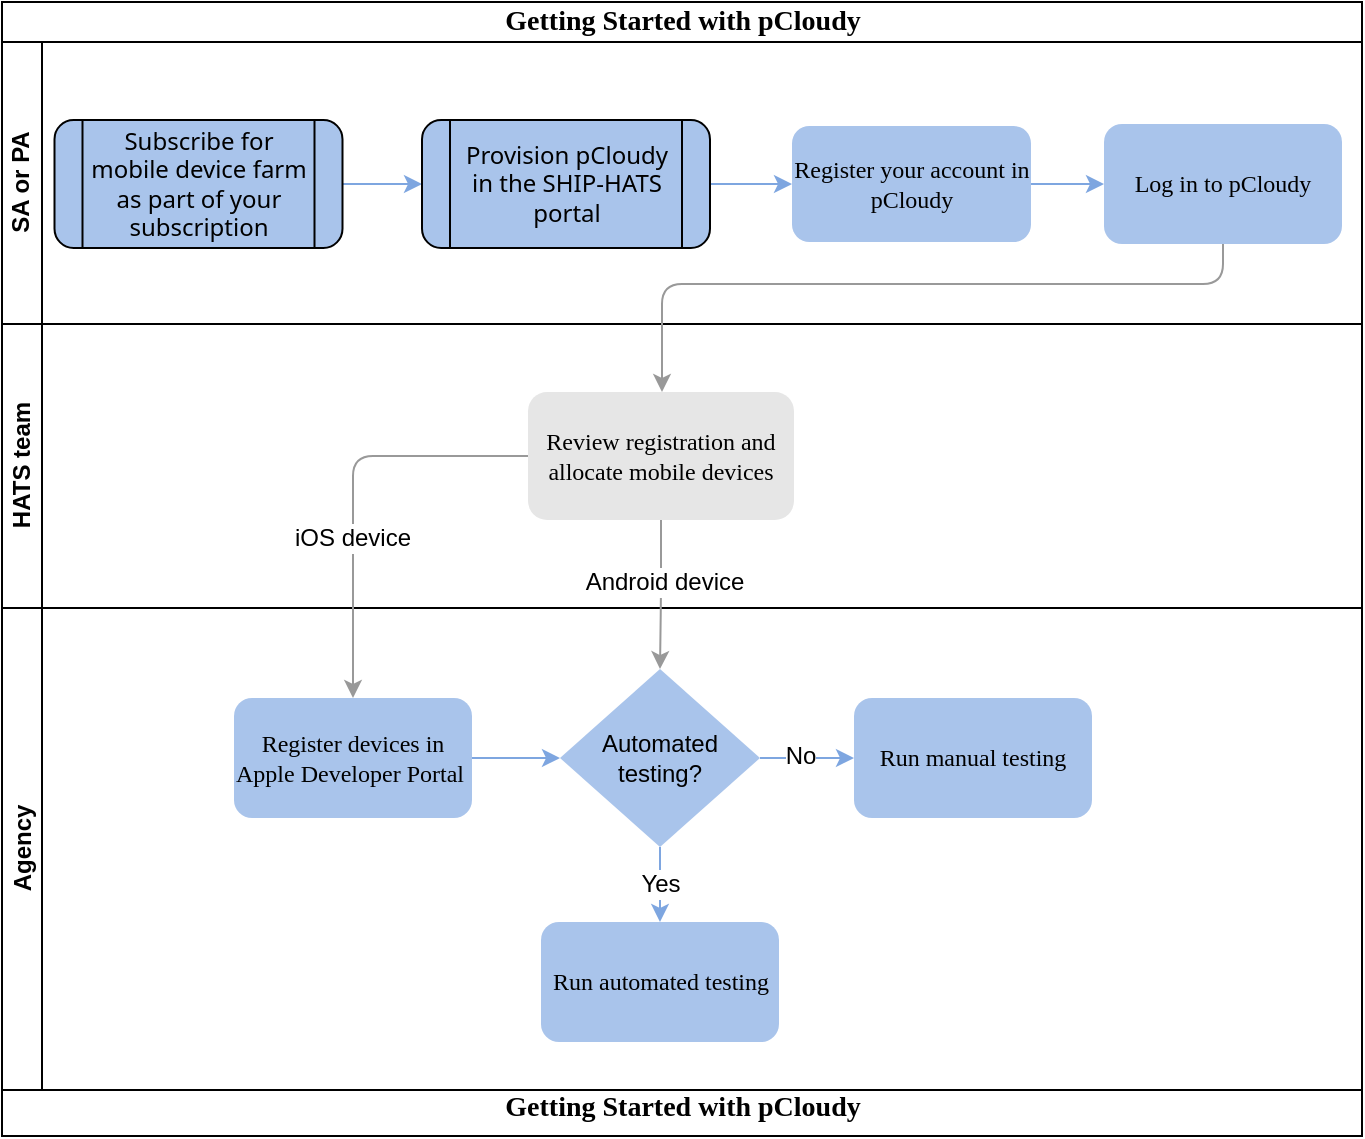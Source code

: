 <mxfile version="19.0.3" type="device"><diagram name="onboarding-to-portal" id="aSGotrHutwp_zWuaQlem"><mxGraphModel dx="946" dy="591" grid="0" gridSize="10" guides="1" tooltips="1" connect="1" arrows="1" fold="1" page="1" pageScale="1" pageWidth="1100" pageHeight="850" background="none" math="0" shadow="0"><root><mxCell id="5DZWeC8u5XHzl4ulP6Zw-0"/><mxCell id="5DZWeC8u5XHzl4ulP6Zw-1" parent="5DZWeC8u5XHzl4ulP6Zw-0"/><mxCell id="5DZWeC8u5XHzl4ulP6Zw-2" value="&lt;span style=&quot;font-size: 14px;&quot;&gt;Getting Started with pCloudy&lt;/span&gt;" style="swimlane;html=1;childLayout=stackLayout;horizontal=1;startSize=20;horizontalStack=0;rounded=0;shadow=0;labelBackgroundColor=none;strokeWidth=1;fontFamily=Verdana;fontSize=8;align=center;strokeColor=#000000;" parent="5DZWeC8u5XHzl4ulP6Zw-1" vertex="1"><mxGeometry x="180" y="80" width="680" height="567" as="geometry"><mxRectangle x="180" y="80" width="285" height="20" as="alternateBounds"/></mxGeometry></mxCell><mxCell id="5DZWeC8u5XHzl4ulP6Zw-9" value="SA or PA" style="swimlane;html=1;startSize=20;horizontal=0;strokeColor=#000000;" parent="5DZWeC8u5XHzl4ulP6Zw-2" vertex="1"><mxGeometry y="20" width="680" height="141" as="geometry"><mxRectangle y="20" width="680" height="20" as="alternateBounds"/></mxGeometry></mxCell><mxCell id="5DZWeC8u5XHzl4ulP6Zw-10" value="" style="edgeStyle=orthogonalEdgeStyle;rounded=1;orthogonalLoop=1;jettySize=auto;html=1;fontSize=8;entryX=0;entryY=0.5;entryDx=0;entryDy=0;strokeColor=#7EA6E0;fillColor=#7EA6E0;exitX=1;exitY=0.5;exitDx=0;exitDy=0;" parent="5DZWeC8u5XHzl4ulP6Zw-9" source="KQXaIfferim1tgfpCK39-0" target="IC0FXTJAfZ3Ny75G51UI-0" edge="1"><mxGeometry relative="1" as="geometry"><mxPoint x="90" y="104" as="targetPoint"/><mxPoint x="98" y="156" as="sourcePoint"/></mxGeometry></mxCell><mxCell id="5DZWeC8u5XHzl4ulP6Zw-18" value="&lt;font style=&quot;font-size: 12px;&quot;&gt;Log in to pCloudy&lt;/font&gt;" style="rounded=1;whiteSpace=wrap;html=1;fontFamily=Verdana;fontSize=8;fillColor=#A9C4EB;strokeColor=none;" parent="5DZWeC8u5XHzl4ulP6Zw-9" vertex="1"><mxGeometry x="551" y="41" width="119" height="60" as="geometry"/></mxCell><mxCell id="KQXaIfferim1tgfpCK39-16" value="" style="edgeStyle=orthogonalEdgeStyle;rounded=1;orthogonalLoop=1;jettySize=auto;html=1;fontSize=12;strokeColor=#7EA6E0;" parent="5DZWeC8u5XHzl4ulP6Zw-9" source="IC0FXTJAfZ3Ny75G51UI-0" target="5DZWeC8u5XHzl4ulP6Zw-18" edge="1"><mxGeometry relative="1" as="geometry"/></mxCell><mxCell id="IC0FXTJAfZ3Ny75G51UI-0" value="&lt;font style=&quot;font-size: 12px;&quot;&gt;Register your account in pCloudy&lt;/font&gt;" style="rounded=1;whiteSpace=wrap;html=1;fontFamily=Verdana;fontSize=8;fillColor=#A9C4EB;strokeColor=none;" parent="5DZWeC8u5XHzl4ulP6Zw-9" vertex="1"><mxGeometry x="395" y="42" width="119.5" height="58" as="geometry"/></mxCell><mxCell id="KQXaIfferim1tgfpCK39-1" value="" style="edgeStyle=orthogonalEdgeStyle;rounded=1;orthogonalLoop=1;jettySize=auto;html=1;fontSize=12;strokeColor=#7EA6E0;" parent="5DZWeC8u5XHzl4ulP6Zw-9" source="wSceNjwVVu2S7pYWaYia-4" target="KQXaIfferim1tgfpCK39-0" edge="1"><mxGeometry relative="1" as="geometry"/></mxCell><mxCell id="wSceNjwVVu2S7pYWaYia-4" value="&lt;font style=&quot;font-size: 12px;&quot;&gt;&lt;span style=&quot;font-family: &amp;quot;Source Sans Pro&amp;quot;, &amp;quot;system-ui&amp;quot;, -apple-system, &amp;quot;Segoe UI&amp;quot;, &amp;quot;Helvetica Neue&amp;quot;, Helvetica, Arial, sans-serif; text-align: left;&quot;&gt;Subscribe for mobile device farm as part of your subscription&lt;/span&gt;&lt;/font&gt;" style="shape=process;whiteSpace=wrap;html=1;backgroundOutline=1;fontFamily=Verdana;fontSize=12;fillColor=#A9C4EB;rounded=1;" parent="5DZWeC8u5XHzl4ulP6Zw-9" vertex="1"><mxGeometry x="26.25" y="39" width="144" height="64" as="geometry"/></mxCell><mxCell id="KQXaIfferim1tgfpCK39-0" value="&lt;font style=&quot;font-size: 12px;&quot;&gt;&lt;span style=&quot;font-family: &amp;quot;Source Sans Pro&amp;quot;, &amp;quot;system-ui&amp;quot;, -apple-system, &amp;quot;Segoe UI&amp;quot;, &amp;quot;Helvetica Neue&amp;quot;, Helvetica, Arial, sans-serif; text-align: left;&quot;&gt;Provision pCloudy in the SHIP-HATS portal&lt;/span&gt;&lt;/font&gt;" style="shape=process;whiteSpace=wrap;html=1;backgroundOutline=1;fontFamily=Verdana;fontSize=12;fillColor=#A9C4EB;rounded=1;" parent="5DZWeC8u5XHzl4ulP6Zw-9" vertex="1"><mxGeometry x="210" y="39" width="144" height="64" as="geometry"/></mxCell><mxCell id="5DZWeC8u5XHzl4ulP6Zw-24" value="HATS team" style="swimlane;html=1;startSize=20;horizontal=0;strokeColor=#000000;" parent="5DZWeC8u5XHzl4ulP6Zw-2" vertex="1"><mxGeometry y="161" width="680" height="142" as="geometry"/></mxCell><mxCell id="5DZWeC8u5XHzl4ulP6Zw-25" value="&lt;font style=&quot;font-size: 12px;&quot;&gt;Review registration and allocate mobile devices&lt;/font&gt;" style="rounded=1;whiteSpace=wrap;html=1;fontFamily=Verdana;fontSize=8;strokeColor=none;fillColor=#E6E6E6;" parent="5DZWeC8u5XHzl4ulP6Zw-24" vertex="1"><mxGeometry x="263" y="34" width="133" height="64" as="geometry"/></mxCell><mxCell id="IC0FXTJAfZ3Ny75G51UI-2" style="edgeStyle=orthogonalEdgeStyle;rounded=1;orthogonalLoop=1;jettySize=auto;html=1;fontFamily=Verdana;fontSize=10;strokeColor=#999999;fillColor=#B3B3B3;exitX=0.5;exitY=1;exitDx=0;exitDy=0;" parent="5DZWeC8u5XHzl4ulP6Zw-2" source="5DZWeC8u5XHzl4ulP6Zw-18" target="5DZWeC8u5XHzl4ulP6Zw-25" edge="1"><mxGeometry relative="1" as="geometry"><Array as="points"><mxPoint x="610" y="141"/><mxPoint x="330" y="141"/></Array></mxGeometry></mxCell><mxCell id="KQXaIfferim1tgfpCK39-11" value="Agency" style="swimlane;html=1;startSize=20;horizontal=0;strokeColor=#000000;" parent="5DZWeC8u5XHzl4ulP6Zw-2" vertex="1"><mxGeometry y="303" width="680" height="241" as="geometry"/></mxCell><mxCell id="KQXaIfferim1tgfpCK39-23" value="" style="edgeStyle=orthogonalEdgeStyle;rounded=1;orthogonalLoop=1;jettySize=auto;html=1;fontSize=12;strokeColor=#7EA6E0;" parent="KQXaIfferim1tgfpCK39-11" source="KQXaIfferim1tgfpCK39-14" target="KQXaIfferim1tgfpCK39-18" edge="1"><mxGeometry relative="1" as="geometry"/></mxCell><mxCell id="KQXaIfferim1tgfpCK39-14" value="&lt;span style=&quot;font-size: 12px;&quot;&gt;Register devices in Apple Developer Portal&amp;nbsp;&lt;/span&gt;" style="rounded=1;whiteSpace=wrap;html=1;fontFamily=Verdana;fontSize=8;align=center;fillColor=#A9C4EB;strokeColor=none;" parent="KQXaIfferim1tgfpCK39-11" vertex="1"><mxGeometry x="116" y="45" width="119" height="60" as="geometry"/></mxCell><mxCell id="KQXaIfferim1tgfpCK39-17" value="&lt;span style=&quot;font-size: 12px;&quot;&gt;Run automated testing&lt;/span&gt;" style="rounded=1;whiteSpace=wrap;html=1;fontFamily=Verdana;fontSize=8;align=center;fillColor=#A9C4EB;strokeColor=none;" parent="KQXaIfferim1tgfpCK39-11" vertex="1"><mxGeometry x="269.5" y="157" width="119" height="60" as="geometry"/></mxCell><mxCell id="KQXaIfferim1tgfpCK39-20" value="Yes" style="edgeStyle=orthogonalEdgeStyle;rounded=1;orthogonalLoop=1;jettySize=auto;html=1;fontSize=12;strokeColor=#7EA6E0;" parent="KQXaIfferim1tgfpCK39-11" source="KQXaIfferim1tgfpCK39-18" target="KQXaIfferim1tgfpCK39-17" edge="1"><mxGeometry relative="1" as="geometry"/></mxCell><mxCell id="KQXaIfferim1tgfpCK39-22" value="" style="edgeStyle=orthogonalEdgeStyle;rounded=1;orthogonalLoop=1;jettySize=auto;html=1;fontSize=12;strokeColor=#7EA6E0;" parent="KQXaIfferim1tgfpCK39-11" source="KQXaIfferim1tgfpCK39-18" target="KQXaIfferim1tgfpCK39-21" edge="1"><mxGeometry relative="1" as="geometry"/></mxCell><mxCell id="KQXaIfferim1tgfpCK39-26" value="No" style="edgeLabel;html=1;align=center;verticalAlign=middle;resizable=0;points=[];fontSize=12;" parent="KQXaIfferim1tgfpCK39-22" vertex="1" connectable="0"><mxGeometry x="-0.18" y="1" relative="1" as="geometry"><mxPoint as="offset"/></mxGeometry></mxCell><mxCell id="KQXaIfferim1tgfpCK39-18" value="Automated testing?" style="rhombus;whiteSpace=wrap;html=1;labelBackgroundColor=none;fontSize=12;fillColor=#A9C4EB;strokeColor=none;" parent="KQXaIfferim1tgfpCK39-11" vertex="1"><mxGeometry x="279" y="30.5" width="100" height="89" as="geometry"/></mxCell><mxCell id="KQXaIfferim1tgfpCK39-21" value="&lt;span style=&quot;font-size: 12px;&quot;&gt;Run manual testing&lt;/span&gt;" style="rounded=1;whiteSpace=wrap;html=1;fontFamily=Verdana;fontSize=8;align=center;fillColor=#A9C4EB;strokeColor=none;" parent="KQXaIfferim1tgfpCK39-11" vertex="1"><mxGeometry x="426" y="45" width="119" height="60" as="geometry"/></mxCell><mxCell id="Re6kIpk6561P3j2RohtO-0" value="&lt;span style=&quot;font-size: 14px; font-weight: 700;&quot;&gt;Getting Started with pCloudy&lt;/span&gt;" style="text;html=1;align=center;verticalAlign=middle;resizable=0;points=[];autosize=1;strokeColor=none;fillColor=none;fontSize=10;fontFamily=Verdana;" parent="5DZWeC8u5XHzl4ulP6Zw-2" vertex="1"><mxGeometry y="544" width="680" height="18" as="geometry"/></mxCell><mxCell id="KQXaIfferim1tgfpCK39-19" value="" style="edgeStyle=orthogonalEdgeStyle;rounded=1;orthogonalLoop=1;jettySize=auto;html=1;fontSize=12;strokeColor=#999999;" parent="5DZWeC8u5XHzl4ulP6Zw-2" source="5DZWeC8u5XHzl4ulP6Zw-25" target="KQXaIfferim1tgfpCK39-18" edge="1"><mxGeometry relative="1" as="geometry"/></mxCell><mxCell id="KQXaIfferim1tgfpCK39-25" value="Android device" style="edgeLabel;html=1;align=center;verticalAlign=middle;resizable=0;points=[];fontSize=12;" parent="KQXaIfferim1tgfpCK39-19" vertex="1" connectable="0"><mxGeometry x="-0.182" y="1" relative="1" as="geometry"><mxPoint as="offset"/></mxGeometry></mxCell><mxCell id="5DZWeC8u5XHzl4ulP6Zw-4" style="edgeStyle=orthogonalEdgeStyle;rounded=1;orthogonalLoop=1;jettySize=auto;html=1;fontFamily=Verdana;fontSize=8;strokeColor=#999999;fillColor=#B3B3B3;entryX=0.5;entryY=0;entryDx=0;entryDy=0;" parent="5DZWeC8u5XHzl4ulP6Zw-2" source="5DZWeC8u5XHzl4ulP6Zw-25" target="KQXaIfferim1tgfpCK39-14" edge="1"><mxGeometry relative="1" as="geometry"><mxPoint x="138" y="300" as="targetPoint"/></mxGeometry></mxCell><mxCell id="KQXaIfferim1tgfpCK39-24" value="iOS device" style="edgeLabel;html=1;align=center;verticalAlign=middle;resizable=0;points=[];fontSize=12;" parent="5DZWeC8u5XHzl4ulP6Zw-4" vertex="1" connectable="0"><mxGeometry x="0.004" y="1" relative="1" as="geometry"><mxPoint x="-2" y="24" as="offset"/></mxGeometry></mxCell></root></mxGraphModel></diagram></mxfile>